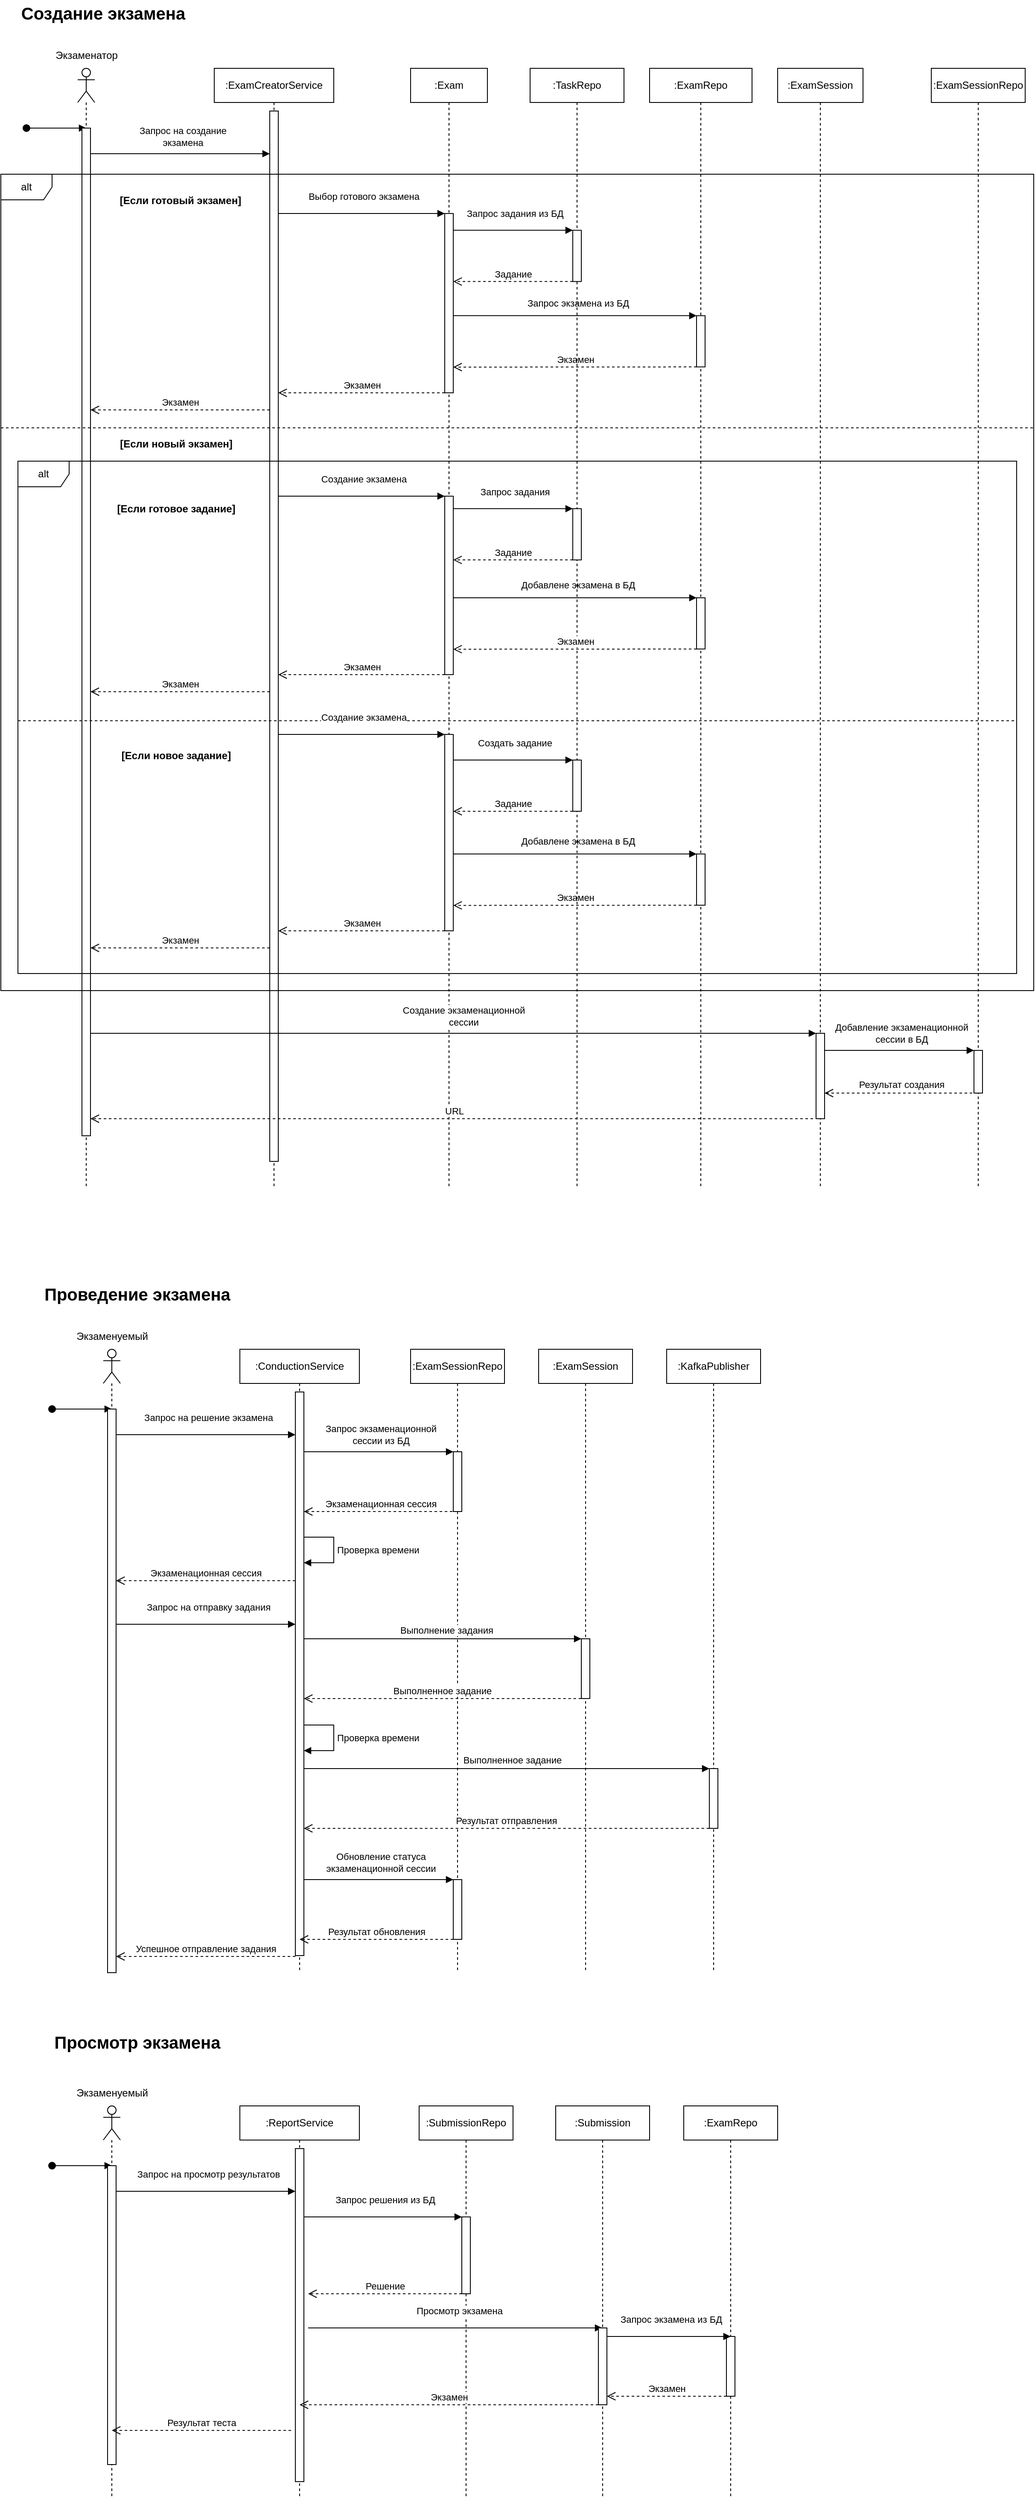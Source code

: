 <mxfile version="22.1.3" type="device">
  <diagram name="Page-1" id="2YBvvXClWsGukQMizWep">
    <mxGraphModel dx="2391" dy="1077" grid="1" gridSize="10" guides="1" tooltips="1" connect="1" arrows="1" fold="1" page="1" pageScale="1" pageWidth="850" pageHeight="1100" math="0" shadow="0">
      <root>
        <mxCell id="0" />
        <mxCell id="1" parent="0" />
        <mxCell id="x9jxTglkDGZ3yrymLiCf-2" value=":Exam" style="shape=umlLifeline;perimeter=lifelinePerimeter;whiteSpace=wrap;html=1;container=1;dropTarget=0;collapsible=0;recursiveResize=0;outlineConnect=0;portConstraint=eastwest;newEdgeStyle={&quot;curved&quot;:0,&quot;rounded&quot;:0};" parent="1" vertex="1">
          <mxGeometry x="490" y="110" width="90" height="1310" as="geometry" />
        </mxCell>
        <mxCell id="V0cGHNl14vOnaAEn5qU1-16" value="" style="html=1;points=[[0,0,0,0,5],[0,1,0,0,-5],[1,0,0,0,5],[1,1,0,0,-5]];perimeter=orthogonalPerimeter;outlineConnect=0;targetShapes=umlLifeline;portConstraint=eastwest;newEdgeStyle={&quot;curved&quot;:0,&quot;rounded&quot;:0};" parent="x9jxTglkDGZ3yrymLiCf-2" vertex="1">
          <mxGeometry x="40" y="170" width="10" height="210" as="geometry" />
        </mxCell>
        <mxCell id="V0cGHNl14vOnaAEn5qU1-1" value="&lt;b&gt;&lt;font style=&quot;font-size: 20px;&quot;&gt;Создание экзамена&lt;/font&gt;&lt;/b&gt;" style="text;html=1;strokeColor=none;fillColor=none;align=center;verticalAlign=middle;whiteSpace=wrap;rounded=0;" parent="1" vertex="1">
          <mxGeometry x="30" y="30" width="200" height="30" as="geometry" />
        </mxCell>
        <mxCell id="V0cGHNl14vOnaAEn5qU1-2" value=":ExamCreatorService" style="shape=umlLifeline;perimeter=lifelinePerimeter;whiteSpace=wrap;html=1;container=1;dropTarget=0;collapsible=0;recursiveResize=0;outlineConnect=0;portConstraint=eastwest;newEdgeStyle={&quot;curved&quot;:0,&quot;rounded&quot;:0};" parent="1" vertex="1">
          <mxGeometry x="260" y="110" width="140" height="1310" as="geometry" />
        </mxCell>
        <mxCell id="V0cGHNl14vOnaAEn5qU1-10" value="" style="html=1;points=[[0,0,0,0,5],[0,1,0,0,-5],[1,0,0,0,5],[1,1,0,0,-5]];perimeter=orthogonalPerimeter;outlineConnect=0;targetShapes=umlLifeline;portConstraint=eastwest;newEdgeStyle={&quot;curved&quot;:0,&quot;rounded&quot;:0};" parent="V0cGHNl14vOnaAEn5qU1-2" vertex="1">
          <mxGeometry x="65" y="50" width="10" height="1230" as="geometry" />
        </mxCell>
        <mxCell id="V0cGHNl14vOnaAEn5qU1-3" value="" style="html=1;verticalAlign=bottom;startArrow=oval;endArrow=block;startSize=8;curved=0;rounded=0;entryX=0;entryY=0;entryDx=0;entryDy=5;" parent="1" edge="1">
          <mxGeometry relative="1" as="geometry">
            <mxPoint x="40" y="180" as="sourcePoint" />
            <mxPoint x="110" y="180" as="targetPoint" />
          </mxGeometry>
        </mxCell>
        <mxCell id="V0cGHNl14vOnaAEn5qU1-6" value="" style="shape=umlLifeline;perimeter=lifelinePerimeter;whiteSpace=wrap;html=1;container=1;dropTarget=0;collapsible=0;recursiveResize=0;outlineConnect=0;portConstraint=eastwest;newEdgeStyle={&quot;curved&quot;:0,&quot;rounded&quot;:0};participant=umlActor;" parent="1" vertex="1">
          <mxGeometry x="100" y="110" width="20" height="1310" as="geometry" />
        </mxCell>
        <mxCell id="V0cGHNl14vOnaAEn5qU1-9" value="" style="html=1;points=[[0,0,0,0,5],[0,1,0,0,-5],[1,0,0,0,5],[1,1,0,0,-5]];perimeter=orthogonalPerimeter;outlineConnect=0;targetShapes=umlLifeline;portConstraint=eastwest;newEdgeStyle={&quot;curved&quot;:0,&quot;rounded&quot;:0};" parent="V0cGHNl14vOnaAEn5qU1-6" vertex="1">
          <mxGeometry x="5" y="70" width="10" height="1180" as="geometry" />
        </mxCell>
        <mxCell id="V0cGHNl14vOnaAEn5qU1-8" value="Экзаменатор" style="text;html=1;align=center;verticalAlign=middle;resizable=0;points=[];autosize=1;strokeColor=none;fillColor=none;" parent="1" vertex="1">
          <mxGeometry x="60" y="80" width="100" height="30" as="geometry" />
        </mxCell>
        <mxCell id="V0cGHNl14vOnaAEn5qU1-11" value="" style="html=1;verticalAlign=bottom;endArrow=block;curved=0;rounded=0;" parent="1" target="V0cGHNl14vOnaAEn5qU1-10" edge="1">
          <mxGeometry x="0.002" width="80" relative="1" as="geometry">
            <mxPoint x="115" y="210" as="sourcePoint" />
            <mxPoint x="240" y="210" as="targetPoint" />
            <mxPoint as="offset" />
          </mxGeometry>
        </mxCell>
        <mxCell id="V0cGHNl14vOnaAEn5qU1-13" value="Запрос на создание&lt;br&gt;экзамена" style="edgeLabel;html=1;align=center;verticalAlign=middle;resizable=0;points=[];" parent="V0cGHNl14vOnaAEn5qU1-11" connectable="0" vertex="1">
          <mxGeometry x="0.027" relative="1" as="geometry">
            <mxPoint y="-20" as="offset" />
          </mxGeometry>
        </mxCell>
        <mxCell id="V0cGHNl14vOnaAEn5qU1-14" value="" style="html=1;verticalAlign=bottom;endArrow=block;curved=0;rounded=0;" parent="1" edge="1">
          <mxGeometry x="0.002" width="80" relative="1" as="geometry">
            <mxPoint x="335" y="280" as="sourcePoint" />
            <mxPoint x="530" y="280" as="targetPoint" />
            <mxPoint as="offset" />
          </mxGeometry>
        </mxCell>
        <mxCell id="V0cGHNl14vOnaAEn5qU1-15" value="Выбор готового экзамена" style="edgeLabel;html=1;align=center;verticalAlign=middle;resizable=0;points=[];" parent="V0cGHNl14vOnaAEn5qU1-14" connectable="0" vertex="1">
          <mxGeometry x="0.027" relative="1" as="geometry">
            <mxPoint y="-20" as="offset" />
          </mxGeometry>
        </mxCell>
        <mxCell id="V0cGHNl14vOnaAEn5qU1-17" value=":ExamRepo" style="shape=umlLifeline;perimeter=lifelinePerimeter;whiteSpace=wrap;html=1;container=1;dropTarget=0;collapsible=0;recursiveResize=0;outlineConnect=0;portConstraint=eastwest;newEdgeStyle={&quot;curved&quot;:0,&quot;rounded&quot;:0};" parent="1" vertex="1">
          <mxGeometry x="770" y="110" width="120" height="1310" as="geometry" />
        </mxCell>
        <mxCell id="V0cGHNl14vOnaAEn5qU1-19" value="" style="html=1;points=[[0,0,0,0,5],[0,1,0,0,-5],[1,0,0,0,5],[1,1,0,0,-5]];perimeter=orthogonalPerimeter;outlineConnect=0;targetShapes=umlLifeline;portConstraint=eastwest;newEdgeStyle={&quot;curved&quot;:0,&quot;rounded&quot;:0};" parent="V0cGHNl14vOnaAEn5qU1-17" vertex="1">
          <mxGeometry x="55" y="289.66" width="10" height="60" as="geometry" />
        </mxCell>
        <mxCell id="V0cGHNl14vOnaAEn5qU1-114" value="" style="html=1;points=[[0,0,0,0,5],[0,1,0,0,-5],[1,0,0,0,5],[1,1,0,0,-5]];perimeter=orthogonalPerimeter;outlineConnect=0;targetShapes=umlLifeline;portConstraint=eastwest;newEdgeStyle={&quot;curved&quot;:0,&quot;rounded&quot;:0};" parent="V0cGHNl14vOnaAEn5qU1-17" vertex="1">
          <mxGeometry x="55" y="620" width="10" height="60" as="geometry" />
        </mxCell>
        <mxCell id="V0cGHNl14vOnaAEn5qU1-116" value="" style="html=1;verticalAlign=bottom;endArrow=block;curved=0;rounded=0;" parent="V0cGHNl14vOnaAEn5qU1-17" edge="1">
          <mxGeometry x="0.002" width="80" relative="1" as="geometry">
            <mxPoint x="-230" y="620" as="sourcePoint" />
            <mxPoint x="55" y="620" as="targetPoint" />
            <mxPoint as="offset" />
            <Array as="points">
              <mxPoint x="-200" y="620" />
            </Array>
          </mxGeometry>
        </mxCell>
        <mxCell id="V0cGHNl14vOnaAEn5qU1-117" value="Добавлене экзамена в БД" style="edgeLabel;html=1;align=center;verticalAlign=middle;resizable=0;points=[];" parent="V0cGHNl14vOnaAEn5qU1-116" connectable="0" vertex="1">
          <mxGeometry x="0.027" relative="1" as="geometry">
            <mxPoint x="-1" y="-15" as="offset" />
          </mxGeometry>
        </mxCell>
        <mxCell id="V0cGHNl14vOnaAEn5qU1-118" value="" style="html=1;points=[[0,0,0,0,5],[0,1,0,0,-5],[1,0,0,0,5],[1,1,0,0,-5]];perimeter=orthogonalPerimeter;outlineConnect=0;targetShapes=umlLifeline;portConstraint=eastwest;newEdgeStyle={&quot;curved&quot;:0,&quot;rounded&quot;:0};" parent="V0cGHNl14vOnaAEn5qU1-17" vertex="1">
          <mxGeometry x="55" y="920" width="10" height="60" as="geometry" />
        </mxCell>
        <mxCell id="V0cGHNl14vOnaAEn5qU1-119" value="" style="html=1;verticalAlign=bottom;endArrow=block;curved=0;rounded=0;" parent="V0cGHNl14vOnaAEn5qU1-17" edge="1">
          <mxGeometry x="0.002" width="80" relative="1" as="geometry">
            <mxPoint x="-230" y="920" as="sourcePoint" />
            <mxPoint x="55" y="920" as="targetPoint" />
            <mxPoint as="offset" />
            <Array as="points">
              <mxPoint x="-200" y="920" />
            </Array>
          </mxGeometry>
        </mxCell>
        <mxCell id="V0cGHNl14vOnaAEn5qU1-120" value="Добавлене экзамена в БД" style="edgeLabel;html=1;align=center;verticalAlign=middle;resizable=0;points=[];" parent="V0cGHNl14vOnaAEn5qU1-119" connectable="0" vertex="1">
          <mxGeometry x="0.027" relative="1" as="geometry">
            <mxPoint x="-1" y="-15" as="offset" />
          </mxGeometry>
        </mxCell>
        <mxCell id="V0cGHNl14vOnaAEn5qU1-121" value="Экзамен" style="html=1;verticalAlign=bottom;endArrow=open;dashed=1;endSize=8;curved=0;rounded=0;entryX=1;entryY=0.426;entryDx=0;entryDy=0;entryPerimeter=0;" parent="V0cGHNl14vOnaAEn5qU1-17" edge="1">
          <mxGeometry relative="1" as="geometry">
            <mxPoint x="55" y="980" as="sourcePoint" />
            <mxPoint x="-230" y="980.22" as="targetPoint" />
          </mxGeometry>
        </mxCell>
        <mxCell id="V0cGHNl14vOnaAEn5qU1-18" value="Экзамен" style="html=1;verticalAlign=bottom;endArrow=open;dashed=1;endSize=8;curved=0;rounded=0;entryX=1;entryY=0.426;entryDx=0;entryDy=0;entryPerimeter=0;" parent="1" edge="1">
          <mxGeometry relative="1" as="geometry">
            <mxPoint x="825" y="459.66" as="sourcePoint" />
            <mxPoint x="540" y="459.88" as="targetPoint" />
          </mxGeometry>
        </mxCell>
        <mxCell id="V0cGHNl14vOnaAEn5qU1-20" value="" style="html=1;verticalAlign=bottom;endArrow=block;curved=0;rounded=0;" parent="1" edge="1">
          <mxGeometry x="0.002" width="80" relative="1" as="geometry">
            <mxPoint x="540" y="399.66" as="sourcePoint" />
            <mxPoint x="825" y="399.66" as="targetPoint" />
            <mxPoint as="offset" />
            <Array as="points">
              <mxPoint x="570" y="399.66" />
            </Array>
          </mxGeometry>
        </mxCell>
        <mxCell id="V0cGHNl14vOnaAEn5qU1-21" value="Запрос экзамена из БД" style="edgeLabel;html=1;align=center;verticalAlign=middle;resizable=0;points=[];" parent="V0cGHNl14vOnaAEn5qU1-20" connectable="0" vertex="1">
          <mxGeometry x="0.027" relative="1" as="geometry">
            <mxPoint x="-1" y="-15" as="offset" />
          </mxGeometry>
        </mxCell>
        <mxCell id="V0cGHNl14vOnaAEn5qU1-23" value=":ExamSession" style="shape=umlLifeline;perimeter=lifelinePerimeter;whiteSpace=wrap;html=1;container=1;dropTarget=0;collapsible=0;recursiveResize=0;outlineConnect=0;portConstraint=eastwest;newEdgeStyle={&quot;curved&quot;:0,&quot;rounded&quot;:0};" parent="1" vertex="1">
          <mxGeometry x="920" y="110" width="100" height="1310" as="geometry" />
        </mxCell>
        <mxCell id="V0cGHNl14vOnaAEn5qU1-30" value="" style="html=1;points=[[0,0,0,0,5],[0,1,0,0,-5],[1,0,0,0,5],[1,1,0,0,-5]];perimeter=orthogonalPerimeter;outlineConnect=0;targetShapes=umlLifeline;portConstraint=eastwest;newEdgeStyle={&quot;curved&quot;:0,&quot;rounded&quot;:0};" parent="V0cGHNl14vOnaAEn5qU1-23" vertex="1">
          <mxGeometry x="45" y="1130" width="10" height="100" as="geometry" />
        </mxCell>
        <mxCell id="V0cGHNl14vOnaAEn5qU1-24" value=":ExamSessionRepo" style="shape=umlLifeline;perimeter=lifelinePerimeter;whiteSpace=wrap;html=1;container=1;dropTarget=0;collapsible=0;recursiveResize=0;outlineConnect=0;portConstraint=eastwest;newEdgeStyle={&quot;curved&quot;:0,&quot;rounded&quot;:0};" parent="1" vertex="1">
          <mxGeometry x="1100" y="110" width="110" height="1310" as="geometry" />
        </mxCell>
        <mxCell id="V0cGHNl14vOnaAEn5qU1-35" value="" style="html=1;points=[[0,0,0,0,5],[0,1,0,0,-5],[1,0,0,0,5],[1,1,0,0,-5]];perimeter=orthogonalPerimeter;outlineConnect=0;targetShapes=umlLifeline;portConstraint=eastwest;newEdgeStyle={&quot;curved&quot;:0,&quot;rounded&quot;:0};" parent="V0cGHNl14vOnaAEn5qU1-24" vertex="1">
          <mxGeometry x="50" y="1150" width="10" height="50" as="geometry" />
        </mxCell>
        <mxCell id="V0cGHNl14vOnaAEn5qU1-25" value=":TaskRepo" style="shape=umlLifeline;perimeter=lifelinePerimeter;whiteSpace=wrap;html=1;container=1;dropTarget=0;collapsible=0;recursiveResize=0;outlineConnect=0;portConstraint=eastwest;newEdgeStyle={&quot;curved&quot;:0,&quot;rounded&quot;:0};" parent="1" vertex="1">
          <mxGeometry x="630" y="110" width="110" height="1310" as="geometry" />
        </mxCell>
        <mxCell id="V0cGHNl14vOnaAEn5qU1-26" value="" style="html=1;points=[[0,0,0,0,5],[0,1,0,0,-5],[1,0,0,0,5],[1,1,0,0,-5]];perimeter=orthogonalPerimeter;outlineConnect=0;targetShapes=umlLifeline;portConstraint=eastwest;newEdgeStyle={&quot;curved&quot;:0,&quot;rounded&quot;:0};" parent="V0cGHNl14vOnaAEn5qU1-25" vertex="1">
          <mxGeometry x="50" y="189.66" width="10" height="60" as="geometry" />
        </mxCell>
        <mxCell id="V0cGHNl14vOnaAEn5qU1-87" value="" style="html=1;points=[[0,0,0,0,5],[0,1,0,0,-5],[1,0,0,0,5],[1,1,0,0,-5]];perimeter=orthogonalPerimeter;outlineConnect=0;targetShapes=umlLifeline;portConstraint=eastwest;newEdgeStyle={&quot;curved&quot;:0,&quot;rounded&quot;:0};" parent="V0cGHNl14vOnaAEn5qU1-25" vertex="1">
          <mxGeometry x="50" y="515.66" width="10" height="60" as="geometry" />
        </mxCell>
        <mxCell id="V0cGHNl14vOnaAEn5qU1-88" value="Задание" style="html=1;verticalAlign=bottom;endArrow=open;dashed=1;endSize=8;curved=0;rounded=0;" parent="V0cGHNl14vOnaAEn5qU1-25" edge="1">
          <mxGeometry relative="1" as="geometry">
            <mxPoint x="50" y="575.66" as="sourcePoint" />
            <mxPoint x="-90" y="575.66" as="targetPoint" />
          </mxGeometry>
        </mxCell>
        <mxCell id="V0cGHNl14vOnaAEn5qU1-89" value="" style="html=1;verticalAlign=bottom;endArrow=block;curved=0;rounded=0;" parent="V0cGHNl14vOnaAEn5qU1-25" edge="1">
          <mxGeometry x="0.002" width="80" relative="1" as="geometry">
            <mxPoint x="-90" y="515.66" as="sourcePoint" />
            <mxPoint x="50" y="515.66" as="targetPoint" />
            <mxPoint as="offset" />
            <Array as="points">
              <mxPoint x="-60" y="515.66" />
            </Array>
          </mxGeometry>
        </mxCell>
        <mxCell id="V0cGHNl14vOnaAEn5qU1-90" value="Запрос задания" style="edgeLabel;html=1;align=center;verticalAlign=middle;resizable=0;points=[];" parent="V0cGHNl14vOnaAEn5qU1-89" connectable="0" vertex="1">
          <mxGeometry x="0.027" relative="1" as="geometry">
            <mxPoint y="-20" as="offset" />
          </mxGeometry>
        </mxCell>
        <mxCell id="V0cGHNl14vOnaAEn5qU1-95" value="" style="html=1;points=[[0,0,0,0,5],[0,1,0,0,-5],[1,0,0,0,5],[1,1,0,0,-5]];perimeter=orthogonalPerimeter;outlineConnect=0;targetShapes=umlLifeline;portConstraint=eastwest;newEdgeStyle={&quot;curved&quot;:0,&quot;rounded&quot;:0};" parent="V0cGHNl14vOnaAEn5qU1-25" vertex="1">
          <mxGeometry x="50" y="810" width="10" height="60" as="geometry" />
        </mxCell>
        <mxCell id="V0cGHNl14vOnaAEn5qU1-96" value="Задание" style="html=1;verticalAlign=bottom;endArrow=open;dashed=1;endSize=8;curved=0;rounded=0;" parent="V0cGHNl14vOnaAEn5qU1-25" edge="1">
          <mxGeometry relative="1" as="geometry">
            <mxPoint x="50" y="870" as="sourcePoint" />
            <mxPoint x="-90" y="870" as="targetPoint" />
          </mxGeometry>
        </mxCell>
        <mxCell id="V0cGHNl14vOnaAEn5qU1-97" value="" style="html=1;verticalAlign=bottom;endArrow=block;curved=0;rounded=0;" parent="V0cGHNl14vOnaAEn5qU1-25" edge="1">
          <mxGeometry x="0.002" width="80" relative="1" as="geometry">
            <mxPoint x="-90" y="810" as="sourcePoint" />
            <mxPoint x="50" y="810" as="targetPoint" />
            <mxPoint as="offset" />
            <Array as="points">
              <mxPoint x="-60" y="810" />
            </Array>
          </mxGeometry>
        </mxCell>
        <mxCell id="V0cGHNl14vOnaAEn5qU1-98" value="Создать задание" style="edgeLabel;html=1;align=center;verticalAlign=middle;resizable=0;points=[];" parent="V0cGHNl14vOnaAEn5qU1-97" connectable="0" vertex="1">
          <mxGeometry x="0.027" relative="1" as="geometry">
            <mxPoint y="-20" as="offset" />
          </mxGeometry>
        </mxCell>
        <mxCell id="V0cGHNl14vOnaAEn5qU1-31" value="" style="html=1;verticalAlign=bottom;endArrow=block;curved=0;rounded=0;" parent="1" source="V0cGHNl14vOnaAEn5qU1-9" target="V0cGHNl14vOnaAEn5qU1-30" edge="1">
          <mxGeometry x="0.002" width="80" relative="1" as="geometry">
            <mxPoint x="110" y="1240" as="sourcePoint" />
            <mxPoint x="960" y="1240" as="targetPoint" />
            <mxPoint as="offset" />
          </mxGeometry>
        </mxCell>
        <mxCell id="V0cGHNl14vOnaAEn5qU1-32" value="Создание экзаменационной&lt;br&gt;сессии" style="edgeLabel;html=1;align=center;verticalAlign=middle;resizable=0;points=[];" parent="V0cGHNl14vOnaAEn5qU1-31" connectable="0" vertex="1">
          <mxGeometry x="0.027" relative="1" as="geometry">
            <mxPoint y="-20" as="offset" />
          </mxGeometry>
        </mxCell>
        <mxCell id="V0cGHNl14vOnaAEn5qU1-33" value="" style="html=1;verticalAlign=bottom;endArrow=block;curved=0;rounded=0;" parent="1" target="V0cGHNl14vOnaAEn5qU1-35" edge="1">
          <mxGeometry x="0.002" width="80" relative="1" as="geometry">
            <mxPoint x="975" y="1260" as="sourcePoint" />
            <mxPoint x="1145" y="1260" as="targetPoint" />
            <mxPoint as="offset" />
            <Array as="points">
              <mxPoint x="1005" y="1260" />
            </Array>
          </mxGeometry>
        </mxCell>
        <mxCell id="V0cGHNl14vOnaAEn5qU1-34" value="Добавление экзаменационной&lt;br&gt;сессии в БД" style="edgeLabel;html=1;align=center;verticalAlign=middle;resizable=0;points=[];" parent="V0cGHNl14vOnaAEn5qU1-33" connectable="0" vertex="1">
          <mxGeometry x="0.027" relative="1" as="geometry">
            <mxPoint y="-20" as="offset" />
          </mxGeometry>
        </mxCell>
        <mxCell id="V0cGHNl14vOnaAEn5qU1-36" value="" style="html=1;verticalAlign=bottom;endArrow=open;dashed=1;endSize=8;curved=0;rounded=0;" parent="1" target="V0cGHNl14vOnaAEn5qU1-30" edge="1">
          <mxGeometry relative="1" as="geometry">
            <mxPoint x="1160" y="1310" as="sourcePoint" />
            <mxPoint x="980" y="1310" as="targetPoint" />
          </mxGeometry>
        </mxCell>
        <mxCell id="V0cGHNl14vOnaAEn5qU1-38" value="Результат создания" style="edgeLabel;html=1;align=center;verticalAlign=middle;resizable=0;points=[];" parent="V0cGHNl14vOnaAEn5qU1-36" connectable="0" vertex="1">
          <mxGeometry x="0.032" y="-2" relative="1" as="geometry">
            <mxPoint y="-8" as="offset" />
          </mxGeometry>
        </mxCell>
        <mxCell id="V0cGHNl14vOnaAEn5qU1-39" value="URL" style="html=1;verticalAlign=bottom;endArrow=open;dashed=1;endSize=8;curved=0;rounded=0;" parent="1" target="V0cGHNl14vOnaAEn5qU1-9" edge="1">
          <mxGeometry relative="1" as="geometry">
            <mxPoint x="967.5" y="1340" as="sourcePoint" />
            <mxPoint x="122.5" y="1340" as="targetPoint" />
          </mxGeometry>
        </mxCell>
        <mxCell id="V0cGHNl14vOnaAEn5qU1-41" value="&lt;span style=&quot;font-size: 20px;&quot;&gt;&lt;b&gt;Проведение экзамена&lt;/b&gt;&lt;/span&gt;" style="text;html=1;strokeColor=none;fillColor=none;align=center;verticalAlign=middle;whiteSpace=wrap;rounded=0;" parent="1" vertex="1">
          <mxGeometry x="60" y="1530" width="220" height="30" as="geometry" />
        </mxCell>
        <mxCell id="V0cGHNl14vOnaAEn5qU1-58" value=":ConductionService" style="shape=umlLifeline;perimeter=lifelinePerimeter;whiteSpace=wrap;html=1;container=1;dropTarget=0;collapsible=0;recursiveResize=0;outlineConnect=0;portConstraint=eastwest;newEdgeStyle={&quot;curved&quot;:0,&quot;rounded&quot;:0};" parent="1" vertex="1">
          <mxGeometry x="290" y="1610" width="140" height="730" as="geometry" />
        </mxCell>
        <mxCell id="V0cGHNl14vOnaAEn5qU1-59" value="" style="html=1;points=[[0,0,0,0,5],[0,1,0,0,-5],[1,0,0,0,5],[1,1,0,0,-5]];perimeter=orthogonalPerimeter;outlineConnect=0;targetShapes=umlLifeline;portConstraint=eastwest;newEdgeStyle={&quot;curved&quot;:0,&quot;rounded&quot;:0};" parent="V0cGHNl14vOnaAEn5qU1-58" vertex="1">
          <mxGeometry x="65" y="50" width="10" height="660" as="geometry" />
        </mxCell>
        <mxCell id="2zPPBEQUQrQGzuLJRaUc-1" value="Проверка времени" style="html=1;align=left;spacingLeft=2;endArrow=block;rounded=0;edgeStyle=orthogonalEdgeStyle;curved=0;rounded=0;" edge="1" parent="V0cGHNl14vOnaAEn5qU1-58" source="V0cGHNl14vOnaAEn5qU1-59" target="V0cGHNl14vOnaAEn5qU1-59">
          <mxGeometry relative="1" as="geometry">
            <mxPoint x="80" y="220" as="sourcePoint" />
            <Array as="points">
              <mxPoint x="110" y="220" />
              <mxPoint x="110" y="250" />
            </Array>
            <mxPoint x="80" y="250" as="targetPoint" />
          </mxGeometry>
        </mxCell>
        <mxCell id="2zPPBEQUQrQGzuLJRaUc-5" value="Проверка времени" style="html=1;align=left;spacingLeft=2;endArrow=block;rounded=0;edgeStyle=orthogonalEdgeStyle;curved=0;rounded=0;" edge="1" parent="V0cGHNl14vOnaAEn5qU1-58" source="V0cGHNl14vOnaAEn5qU1-59" target="V0cGHNl14vOnaAEn5qU1-59">
          <mxGeometry relative="1" as="geometry">
            <mxPoint x="80" y="440" as="sourcePoint" />
            <Array as="points">
              <mxPoint x="110" y="440" />
              <mxPoint x="110" y="470" />
            </Array>
            <mxPoint x="80" y="470" as="targetPoint" />
          </mxGeometry>
        </mxCell>
        <mxCell id="V0cGHNl14vOnaAEn5qU1-60" value="" style="html=1;verticalAlign=bottom;startArrow=oval;endArrow=block;startSize=8;curved=0;rounded=0;entryX=0;entryY=0;entryDx=0;entryDy=5;" parent="1" edge="1">
          <mxGeometry relative="1" as="geometry">
            <mxPoint x="70" y="1680" as="sourcePoint" />
            <mxPoint x="140" y="1680" as="targetPoint" />
          </mxGeometry>
        </mxCell>
        <mxCell id="V0cGHNl14vOnaAEn5qU1-61" value="" style="shape=umlLifeline;perimeter=lifelinePerimeter;whiteSpace=wrap;html=1;container=1;dropTarget=0;collapsible=0;recursiveResize=0;outlineConnect=0;portConstraint=eastwest;newEdgeStyle={&quot;curved&quot;:0,&quot;rounded&quot;:0};participant=umlActor;" parent="1" vertex="1">
          <mxGeometry x="130" y="1610" width="20" height="730" as="geometry" />
        </mxCell>
        <mxCell id="V0cGHNl14vOnaAEn5qU1-62" value="" style="html=1;points=[[0,0,0,0,5],[0,1,0,0,-5],[1,0,0,0,5],[1,1,0,0,-5]];perimeter=orthogonalPerimeter;outlineConnect=0;targetShapes=umlLifeline;portConstraint=eastwest;newEdgeStyle={&quot;curved&quot;:0,&quot;rounded&quot;:0};" parent="V0cGHNl14vOnaAEn5qU1-61" vertex="1">
          <mxGeometry x="5" y="70" width="10" height="660" as="geometry" />
        </mxCell>
        <mxCell id="V0cGHNl14vOnaAEn5qU1-63" value="" style="html=1;verticalAlign=bottom;endArrow=block;curved=0;rounded=0;" parent="1" target="V0cGHNl14vOnaAEn5qU1-59" edge="1">
          <mxGeometry x="0.002" width="80" relative="1" as="geometry">
            <mxPoint x="145" y="1710" as="sourcePoint" />
            <mxPoint x="270" y="1710" as="targetPoint" />
            <mxPoint as="offset" />
          </mxGeometry>
        </mxCell>
        <mxCell id="V0cGHNl14vOnaAEn5qU1-64" value="Запрос на решение экзамена" style="edgeLabel;html=1;align=center;verticalAlign=middle;resizable=0;points=[];" parent="V0cGHNl14vOnaAEn5qU1-63" connectable="0" vertex="1">
          <mxGeometry x="0.027" relative="1" as="geometry">
            <mxPoint y="-20" as="offset" />
          </mxGeometry>
        </mxCell>
        <mxCell id="V0cGHNl14vOnaAEn5qU1-65" value="Успешное отправление задания" style="html=1;verticalAlign=bottom;endArrow=open;dashed=1;endSize=8;curved=0;rounded=0;" parent="1" edge="1">
          <mxGeometry relative="1" as="geometry">
            <mxPoint x="355" y="2321" as="sourcePoint" />
            <mxPoint x="145" y="2321" as="targetPoint" />
          </mxGeometry>
        </mxCell>
        <mxCell id="V0cGHNl14vOnaAEn5qU1-66" value="Экзаменуемый" style="text;html=1;align=center;verticalAlign=middle;resizable=0;points=[];autosize=1;strokeColor=none;fillColor=none;" parent="1" vertex="1">
          <mxGeometry x="85" y="1580" width="110" height="30" as="geometry" />
        </mxCell>
        <mxCell id="V0cGHNl14vOnaAEn5qU1-67" value=":ExamSessionRepo" style="shape=umlLifeline;perimeter=lifelinePerimeter;whiteSpace=wrap;html=1;container=1;dropTarget=0;collapsible=0;recursiveResize=0;outlineConnect=0;portConstraint=eastwest;newEdgeStyle={&quot;curved&quot;:0,&quot;rounded&quot;:0};" parent="1" vertex="1">
          <mxGeometry x="490" y="1610" width="110" height="730" as="geometry" />
        </mxCell>
        <mxCell id="V0cGHNl14vOnaAEn5qU1-68" value="" style="html=1;points=[[0,0,0,0,5],[0,1,0,0,-5],[1,0,0,0,5],[1,1,0,0,-5]];perimeter=orthogonalPerimeter;outlineConnect=0;targetShapes=umlLifeline;portConstraint=eastwest;newEdgeStyle={&quot;curved&quot;:0,&quot;rounded&quot;:0};" parent="V0cGHNl14vOnaAEn5qU1-67" vertex="1">
          <mxGeometry x="50" y="120" width="10" height="70" as="geometry" />
        </mxCell>
        <mxCell id="V0cGHNl14vOnaAEn5qU1-134" value="" style="html=1;points=[[0,0,0,0,5],[0,1,0,0,-5],[1,0,0,0,5],[1,1,0,0,-5]];perimeter=orthogonalPerimeter;outlineConnect=0;targetShapes=umlLifeline;portConstraint=eastwest;newEdgeStyle={&quot;curved&quot;:0,&quot;rounded&quot;:0};" parent="V0cGHNl14vOnaAEn5qU1-67" vertex="1">
          <mxGeometry x="50" y="621" width="10" height="70" as="geometry" />
        </mxCell>
        <mxCell id="V0cGHNl14vOnaAEn5qU1-135" value="" style="html=1;verticalAlign=bottom;endArrow=block;curved=0;rounded=0;" parent="V0cGHNl14vOnaAEn5qU1-67" edge="1">
          <mxGeometry x="0.002" width="80" relative="1" as="geometry">
            <mxPoint x="-125" y="621" as="sourcePoint" />
            <mxPoint x="50" y="621" as="targetPoint" />
            <mxPoint as="offset" />
          </mxGeometry>
        </mxCell>
        <mxCell id="V0cGHNl14vOnaAEn5qU1-136" value="Обновление статуса&lt;br&gt;экзаменационной сессии" style="edgeLabel;html=1;align=center;verticalAlign=middle;resizable=0;points=[];" parent="V0cGHNl14vOnaAEn5qU1-135" connectable="0" vertex="1">
          <mxGeometry x="0.027" relative="1" as="geometry">
            <mxPoint y="-20" as="offset" />
          </mxGeometry>
        </mxCell>
        <mxCell id="V0cGHNl14vOnaAEn5qU1-69" value="" style="html=1;verticalAlign=bottom;endArrow=block;curved=0;rounded=0;" parent="1" source="V0cGHNl14vOnaAEn5qU1-59" edge="1">
          <mxGeometry x="0.002" width="80" relative="1" as="geometry">
            <mxPoint x="360" y="1730" as="sourcePoint" />
            <mxPoint x="540" y="1730" as="targetPoint" />
            <mxPoint as="offset" />
          </mxGeometry>
        </mxCell>
        <mxCell id="V0cGHNl14vOnaAEn5qU1-70" value="Запрос экзаменационной&lt;br&gt;сессии из БД" style="edgeLabel;html=1;align=center;verticalAlign=middle;resizable=0;points=[];" parent="V0cGHNl14vOnaAEn5qU1-69" connectable="0" vertex="1">
          <mxGeometry x="0.027" relative="1" as="geometry">
            <mxPoint y="-20" as="offset" />
          </mxGeometry>
        </mxCell>
        <mxCell id="V0cGHNl14vOnaAEn5qU1-73" value="Экзаменационная сессия" style="html=1;verticalAlign=bottom;endArrow=open;dashed=1;endSize=8;curved=0;rounded=0;" parent="1" target="V0cGHNl14vOnaAEn5qU1-59" edge="1">
          <mxGeometry relative="1" as="geometry">
            <mxPoint x="545" y="1800" as="sourcePoint" />
            <mxPoint x="340" y="1800" as="targetPoint" />
          </mxGeometry>
        </mxCell>
        <mxCell id="V0cGHNl14vOnaAEn5qU1-82" value="alt" style="shape=umlFrame;whiteSpace=wrap;html=1;pointerEvents=0;" parent="1" vertex="1">
          <mxGeometry x="30" y="570" width="1170" height="600" as="geometry" />
        </mxCell>
        <mxCell id="V0cGHNl14vOnaAEn5qU1-29" value="Задание" style="html=1;verticalAlign=bottom;endArrow=open;dashed=1;endSize=8;curved=0;rounded=0;" parent="1" edge="1">
          <mxGeometry relative="1" as="geometry">
            <mxPoint x="680" y="359.66" as="sourcePoint" />
            <mxPoint x="540" y="359.66" as="targetPoint" />
          </mxGeometry>
        </mxCell>
        <mxCell id="V0cGHNl14vOnaAEn5qU1-27" value="" style="html=1;verticalAlign=bottom;endArrow=block;curved=0;rounded=0;" parent="1" edge="1">
          <mxGeometry x="0.002" width="80" relative="1" as="geometry">
            <mxPoint x="540" y="299.66" as="sourcePoint" />
            <mxPoint x="680" y="299.66" as="targetPoint" />
            <mxPoint as="offset" />
            <Array as="points">
              <mxPoint x="570" y="299.66" />
            </Array>
          </mxGeometry>
        </mxCell>
        <mxCell id="V0cGHNl14vOnaAEn5qU1-28" value="Запрос задания из БД" style="edgeLabel;html=1;align=center;verticalAlign=middle;resizable=0;points=[];" parent="V0cGHNl14vOnaAEn5qU1-27" connectable="0" vertex="1">
          <mxGeometry x="0.027" relative="1" as="geometry">
            <mxPoint y="-20" as="offset" />
          </mxGeometry>
        </mxCell>
        <mxCell id="V0cGHNl14vOnaAEn5qU1-86" value="" style="line;strokeWidth=1;fillColor=none;align=left;verticalAlign=middle;spacingTop=-1;spacingLeft=3;spacingRight=3;rotatable=0;labelPosition=right;points=[];portConstraint=eastwest;strokeColor=inherit;dashed=1;" parent="1" vertex="1">
          <mxGeometry x="30" y="870" width="1170" height="8" as="geometry" />
        </mxCell>
        <mxCell id="V0cGHNl14vOnaAEn5qU1-91" value="[Если готовое задание]" style="text;html=1;align=center;verticalAlign=middle;resizable=0;points=[];autosize=1;strokeColor=none;fillColor=none;fontStyle=1" parent="1" vertex="1">
          <mxGeometry x="135" y="611" width="160" height="30" as="geometry" />
        </mxCell>
        <mxCell id="V0cGHNl14vOnaAEn5qU1-92" value="[Если новое задание]" style="text;html=1;align=center;verticalAlign=middle;resizable=0;points=[];autosize=1;strokeColor=none;fillColor=none;fontStyle=1" parent="1" vertex="1">
          <mxGeometry x="140" y="900" width="150" height="30" as="geometry" />
        </mxCell>
        <mxCell id="V0cGHNl14vOnaAEn5qU1-93" value="alt" style="shape=umlFrame;whiteSpace=wrap;html=1;pointerEvents=0;" parent="1" vertex="1">
          <mxGeometry x="10" y="234" width="1210" height="956" as="geometry" />
        </mxCell>
        <mxCell id="V0cGHNl14vOnaAEn5qU1-94" value="[Если готовый экзамен]" style="text;html=1;align=center;verticalAlign=middle;resizable=0;points=[];autosize=1;strokeColor=none;fillColor=none;fontStyle=1" parent="1" vertex="1">
          <mxGeometry x="135" y="250" width="170" height="30" as="geometry" />
        </mxCell>
        <mxCell id="V0cGHNl14vOnaAEn5qU1-99" value="" style="line;strokeWidth=1;fillColor=none;align=left;verticalAlign=middle;spacingTop=-1;spacingLeft=3;spacingRight=3;rotatable=0;labelPosition=right;points=[];portConstraint=eastwest;strokeColor=inherit;dashed=1;" parent="1" vertex="1">
          <mxGeometry x="10" y="527" width="1210" height="8" as="geometry" />
        </mxCell>
        <mxCell id="V0cGHNl14vOnaAEn5qU1-100" value="" style="html=1;verticalAlign=bottom;endArrow=block;curved=0;rounded=0;" parent="1" edge="1">
          <mxGeometry x="0.002" width="80" relative="1" as="geometry">
            <mxPoint x="335" y="611" as="sourcePoint" />
            <mxPoint x="530" y="611" as="targetPoint" />
            <mxPoint as="offset" />
          </mxGeometry>
        </mxCell>
        <mxCell id="V0cGHNl14vOnaAEn5qU1-101" value="Создание экзамена" style="edgeLabel;html=1;align=center;verticalAlign=middle;resizable=0;points=[];" parent="V0cGHNl14vOnaAEn5qU1-100" connectable="0" vertex="1">
          <mxGeometry x="0.027" relative="1" as="geometry">
            <mxPoint y="-20" as="offset" />
          </mxGeometry>
        </mxCell>
        <mxCell id="V0cGHNl14vOnaAEn5qU1-102" value="[Если новый экзамен]" style="text;html=1;align=center;verticalAlign=middle;resizable=0;points=[];autosize=1;strokeColor=none;fillColor=none;fontStyle=1" parent="1" vertex="1">
          <mxGeometry x="135" y="535" width="160" height="30" as="geometry" />
        </mxCell>
        <mxCell id="V0cGHNl14vOnaAEn5qU1-103" value="Экзамен" style="html=1;verticalAlign=bottom;endArrow=open;dashed=1;endSize=8;curved=0;rounded=0;" parent="1" edge="1">
          <mxGeometry relative="1" as="geometry">
            <mxPoint x="530" y="490" as="sourcePoint" />
            <mxPoint x="335" y="490" as="targetPoint" />
          </mxGeometry>
        </mxCell>
        <mxCell id="V0cGHNl14vOnaAEn5qU1-104" value="Экзамен" style="html=1;verticalAlign=bottom;endArrow=open;dashed=1;endSize=8;curved=0;rounded=0;" parent="1" edge="1">
          <mxGeometry relative="1" as="geometry">
            <mxPoint x="325" y="510" as="sourcePoint" />
            <mxPoint x="115" y="510" as="targetPoint" />
          </mxGeometry>
        </mxCell>
        <mxCell id="V0cGHNl14vOnaAEn5qU1-105" value="" style="html=1;points=[[0,0,0,0,5],[0,1,0,0,-5],[1,0,0,0,5],[1,1,0,0,-5]];perimeter=orthogonalPerimeter;outlineConnect=0;targetShapes=umlLifeline;portConstraint=eastwest;newEdgeStyle={&quot;curved&quot;:0,&quot;rounded&quot;:0};" parent="1" vertex="1">
          <mxGeometry x="530" y="611" width="10" height="209" as="geometry" />
        </mxCell>
        <mxCell id="V0cGHNl14vOnaAEn5qU1-106" value="Экзамен" style="html=1;verticalAlign=bottom;endArrow=open;dashed=1;endSize=8;curved=0;rounded=0;" parent="1" edge="1">
          <mxGeometry relative="1" as="geometry">
            <mxPoint x="530" y="820" as="sourcePoint" />
            <mxPoint x="335" y="820" as="targetPoint" />
          </mxGeometry>
        </mxCell>
        <mxCell id="V0cGHNl14vOnaAEn5qU1-108" value="Экзамен" style="html=1;verticalAlign=bottom;endArrow=open;dashed=1;endSize=8;curved=0;rounded=0;" parent="1" edge="1">
          <mxGeometry relative="1" as="geometry">
            <mxPoint x="325" y="840" as="sourcePoint" />
            <mxPoint x="115" y="840" as="targetPoint" />
          </mxGeometry>
        </mxCell>
        <mxCell id="V0cGHNl14vOnaAEn5qU1-109" value="" style="html=1;points=[[0,0,0,0,5],[0,1,0,0,-5],[1,0,0,0,5],[1,1,0,0,-5]];perimeter=orthogonalPerimeter;outlineConnect=0;targetShapes=umlLifeline;portConstraint=eastwest;newEdgeStyle={&quot;curved&quot;:0,&quot;rounded&quot;:0};" parent="1" vertex="1">
          <mxGeometry x="530" y="890" width="10" height="230" as="geometry" />
        </mxCell>
        <mxCell id="V0cGHNl14vOnaAEn5qU1-110" value="" style="html=1;verticalAlign=bottom;endArrow=block;curved=0;rounded=0;" parent="1" edge="1">
          <mxGeometry x="0.002" width="80" relative="1" as="geometry">
            <mxPoint x="335" y="890" as="sourcePoint" />
            <mxPoint x="530" y="890" as="targetPoint" />
            <mxPoint as="offset" />
          </mxGeometry>
        </mxCell>
        <mxCell id="V0cGHNl14vOnaAEn5qU1-111" value="Создание экзамена" style="edgeLabel;html=1;align=center;verticalAlign=middle;resizable=0;points=[];" parent="V0cGHNl14vOnaAEn5qU1-110" connectable="0" vertex="1">
          <mxGeometry x="0.027" relative="1" as="geometry">
            <mxPoint y="-20" as="offset" />
          </mxGeometry>
        </mxCell>
        <mxCell id="V0cGHNl14vOnaAEn5qU1-112" value="Экзамен" style="html=1;verticalAlign=bottom;endArrow=open;dashed=1;endSize=8;curved=0;rounded=0;" parent="1" edge="1">
          <mxGeometry relative="1" as="geometry">
            <mxPoint x="530" y="1120" as="sourcePoint" />
            <mxPoint x="335" y="1120" as="targetPoint" />
          </mxGeometry>
        </mxCell>
        <mxCell id="V0cGHNl14vOnaAEn5qU1-113" value="Экзамен" style="html=1;verticalAlign=bottom;endArrow=open;dashed=1;endSize=8;curved=0;rounded=0;" parent="1" edge="1">
          <mxGeometry relative="1" as="geometry">
            <mxPoint x="325" y="1140" as="sourcePoint" />
            <mxPoint x="115" y="1140" as="targetPoint" />
          </mxGeometry>
        </mxCell>
        <mxCell id="V0cGHNl14vOnaAEn5qU1-115" value="Экзамен" style="html=1;verticalAlign=bottom;endArrow=open;dashed=1;endSize=8;curved=0;rounded=0;entryX=1;entryY=0.426;entryDx=0;entryDy=0;entryPerimeter=0;" parent="1" edge="1">
          <mxGeometry relative="1" as="geometry">
            <mxPoint x="825" y="790" as="sourcePoint" />
            <mxPoint x="540" y="790.22" as="targetPoint" />
          </mxGeometry>
        </mxCell>
        <mxCell id="V0cGHNl14vOnaAEn5qU1-138" value="&lt;span style=&quot;font-size: 20px;&quot;&gt;&lt;b&gt;Просмотр экзамена&lt;/b&gt;&lt;/span&gt;" style="text;html=1;strokeColor=none;fillColor=none;align=center;verticalAlign=middle;whiteSpace=wrap;rounded=0;" parent="1" vertex="1">
          <mxGeometry x="60" y="2406" width="220" height="30" as="geometry" />
        </mxCell>
        <mxCell id="V0cGHNl14vOnaAEn5qU1-139" value=":ReportService" style="shape=umlLifeline;perimeter=lifelinePerimeter;whiteSpace=wrap;html=1;container=1;dropTarget=0;collapsible=0;recursiveResize=0;outlineConnect=0;portConstraint=eastwest;newEdgeStyle={&quot;curved&quot;:0,&quot;rounded&quot;:0};" parent="1" vertex="1">
          <mxGeometry x="290" y="2496" width="140" height="460" as="geometry" />
        </mxCell>
        <mxCell id="V0cGHNl14vOnaAEn5qU1-140" value="" style="html=1;points=[[0,0,0,0,5],[0,1,0,0,-5],[1,0,0,0,5],[1,1,0,0,-5]];perimeter=orthogonalPerimeter;outlineConnect=0;targetShapes=umlLifeline;portConstraint=eastwest;newEdgeStyle={&quot;curved&quot;:0,&quot;rounded&quot;:0};" parent="V0cGHNl14vOnaAEn5qU1-139" vertex="1">
          <mxGeometry x="65" y="50" width="10" height="390" as="geometry" />
        </mxCell>
        <mxCell id="V0cGHNl14vOnaAEn5qU1-141" value="" style="html=1;verticalAlign=bottom;startArrow=oval;endArrow=block;startSize=8;curved=0;rounded=0;entryX=0;entryY=0;entryDx=0;entryDy=5;" parent="1" edge="1">
          <mxGeometry relative="1" as="geometry">
            <mxPoint x="70" y="2566" as="sourcePoint" />
            <mxPoint x="140" y="2566" as="targetPoint" />
          </mxGeometry>
        </mxCell>
        <mxCell id="V0cGHNl14vOnaAEn5qU1-142" value="" style="shape=umlLifeline;perimeter=lifelinePerimeter;whiteSpace=wrap;html=1;container=1;dropTarget=0;collapsible=0;recursiveResize=0;outlineConnect=0;portConstraint=eastwest;newEdgeStyle={&quot;curved&quot;:0,&quot;rounded&quot;:0};participant=umlActor;" parent="1" vertex="1">
          <mxGeometry x="130" y="2496" width="20" height="460" as="geometry" />
        </mxCell>
        <mxCell id="V0cGHNl14vOnaAEn5qU1-143" value="" style="html=1;points=[[0,0,0,0,5],[0,1,0,0,-5],[1,0,0,0,5],[1,1,0,0,-5]];perimeter=orthogonalPerimeter;outlineConnect=0;targetShapes=umlLifeline;portConstraint=eastwest;newEdgeStyle={&quot;curved&quot;:0,&quot;rounded&quot;:0};" parent="V0cGHNl14vOnaAEn5qU1-142" vertex="1">
          <mxGeometry x="5" y="70" width="10" height="350" as="geometry" />
        </mxCell>
        <mxCell id="V0cGHNl14vOnaAEn5qU1-144" value="" style="html=1;verticalAlign=bottom;endArrow=block;curved=0;rounded=0;" parent="1" target="V0cGHNl14vOnaAEn5qU1-140" edge="1">
          <mxGeometry x="0.002" width="80" relative="1" as="geometry">
            <mxPoint x="145" y="2596" as="sourcePoint" />
            <mxPoint x="270" y="2596" as="targetPoint" />
            <mxPoint as="offset" />
          </mxGeometry>
        </mxCell>
        <mxCell id="V0cGHNl14vOnaAEn5qU1-145" value="Запрос на просмотр результатов" style="edgeLabel;html=1;align=center;verticalAlign=middle;resizable=0;points=[];" parent="V0cGHNl14vOnaAEn5qU1-144" connectable="0" vertex="1">
          <mxGeometry x="0.027" relative="1" as="geometry">
            <mxPoint y="-20" as="offset" />
          </mxGeometry>
        </mxCell>
        <mxCell id="V0cGHNl14vOnaAEn5qU1-146" value="Результат теста" style="html=1;verticalAlign=bottom;endArrow=open;dashed=1;endSize=8;curved=0;rounded=0;" parent="1" edge="1">
          <mxGeometry relative="1" as="geometry">
            <mxPoint x="350" y="2876" as="sourcePoint" />
            <mxPoint x="140" y="2876" as="targetPoint" />
          </mxGeometry>
        </mxCell>
        <mxCell id="V0cGHNl14vOnaAEn5qU1-147" value="Экзаменуемый" style="text;html=1;align=center;verticalAlign=middle;resizable=0;points=[];autosize=1;strokeColor=none;fillColor=none;" parent="1" vertex="1">
          <mxGeometry x="85" y="2466" width="110" height="30" as="geometry" />
        </mxCell>
        <mxCell id="V0cGHNl14vOnaAEn5qU1-154" value="" style="html=1;verticalAlign=bottom;endArrow=block;curved=0;rounded=0;" parent="1" target="V0cGHNl14vOnaAEn5qU1-160" edge="1">
          <mxGeometry x="0.002" width="80" relative="1" as="geometry">
            <mxPoint x="365" y="2626" as="sourcePoint" />
            <mxPoint x="540" y="2626" as="targetPoint" />
            <mxPoint as="offset" />
          </mxGeometry>
        </mxCell>
        <mxCell id="V0cGHNl14vOnaAEn5qU1-155" value="Запрос решения из БД" style="edgeLabel;html=1;align=center;verticalAlign=middle;resizable=0;points=[];" parent="V0cGHNl14vOnaAEn5qU1-154" connectable="0" vertex="1">
          <mxGeometry x="0.027" relative="1" as="geometry">
            <mxPoint y="-20" as="offset" />
          </mxGeometry>
        </mxCell>
        <mxCell id="V0cGHNl14vOnaAEn5qU1-158" value="Решение" style="html=1;verticalAlign=bottom;endArrow=open;dashed=1;endSize=8;curved=0;rounded=0;" parent="1" edge="1">
          <mxGeometry relative="1" as="geometry">
            <mxPoint x="550" y="2716" as="sourcePoint" />
            <mxPoint x="370" y="2716" as="targetPoint" />
          </mxGeometry>
        </mxCell>
        <mxCell id="V0cGHNl14vOnaAEn5qU1-159" value=":SubmissionRepo" style="shape=umlLifeline;perimeter=lifelinePerimeter;whiteSpace=wrap;html=1;container=1;dropTarget=0;collapsible=0;recursiveResize=0;outlineConnect=0;portConstraint=eastwest;newEdgeStyle={&quot;curved&quot;:0,&quot;rounded&quot;:0};" parent="1" vertex="1">
          <mxGeometry x="500" y="2496" width="110" height="460" as="geometry" />
        </mxCell>
        <mxCell id="V0cGHNl14vOnaAEn5qU1-160" value="" style="html=1;points=[[0,0,0,0,5],[0,1,0,0,-5],[1,0,0,0,5],[1,1,0,0,-5]];perimeter=orthogonalPerimeter;outlineConnect=0;targetShapes=umlLifeline;portConstraint=eastwest;newEdgeStyle={&quot;curved&quot;:0,&quot;rounded&quot;:0};" parent="V0cGHNl14vOnaAEn5qU1-159" vertex="1">
          <mxGeometry x="50" y="130" width="10" height="90" as="geometry" />
        </mxCell>
        <mxCell id="y_ZO5lvVNgVTT5noPY67-7" value=":ExamSession" style="shape=umlLifeline;perimeter=lifelinePerimeter;whiteSpace=wrap;html=1;container=1;dropTarget=0;collapsible=0;recursiveResize=0;outlineConnect=0;portConstraint=eastwest;newEdgeStyle={&quot;curved&quot;:0,&quot;rounded&quot;:0};" parent="1" vertex="1">
          <mxGeometry x="640" y="1610" width="110" height="730" as="geometry" />
        </mxCell>
        <mxCell id="y_ZO5lvVNgVTT5noPY67-8" value="" style="html=1;points=[[0,0,0,0,5],[0,1,0,0,-5],[1,0,0,0,5],[1,1,0,0,-5]];perimeter=orthogonalPerimeter;outlineConnect=0;targetShapes=umlLifeline;portConstraint=eastwest;newEdgeStyle={&quot;curved&quot;:0,&quot;rounded&quot;:0};" parent="y_ZO5lvVNgVTT5noPY67-7" vertex="1">
          <mxGeometry x="50" y="339" width="10" height="70" as="geometry" />
        </mxCell>
        <mxCell id="y_ZO5lvVNgVTT5noPY67-13" value="Выполненное задание" style="html=1;verticalAlign=bottom;endArrow=open;dashed=1;endSize=8;curved=0;rounded=0;" parent="1" target="V0cGHNl14vOnaAEn5qU1-59" edge="1">
          <mxGeometry relative="1" as="geometry">
            <mxPoint x="689.83" y="2019" as="sourcePoint" />
            <mxPoint x="380" y="2019" as="targetPoint" />
          </mxGeometry>
        </mxCell>
        <mxCell id="y_ZO5lvVNgVTT5noPY67-10" value="" style="html=1;verticalAlign=bottom;endArrow=block;curved=0;rounded=0;" parent="1" edge="1">
          <mxGeometry x="0.002" width="80" relative="1" as="geometry">
            <mxPoint x="365.0" y="1949" as="sourcePoint" />
            <mxPoint x="690" y="1949" as="targetPoint" />
            <mxPoint as="offset" />
          </mxGeometry>
        </mxCell>
        <mxCell id="y_ZO5lvVNgVTT5noPY67-11" value="Выполнение задания" style="edgeLabel;html=1;align=center;verticalAlign=middle;resizable=0;points=[];" parent="y_ZO5lvVNgVTT5noPY67-10" connectable="0" vertex="1">
          <mxGeometry x="0.027" relative="1" as="geometry">
            <mxPoint y="-10" as="offset" />
          </mxGeometry>
        </mxCell>
        <mxCell id="V0cGHNl14vOnaAEn5qU1-137" value="Результат обновления" style="html=1;verticalAlign=bottom;endArrow=open;dashed=1;endSize=8;curved=0;rounded=0;" parent="1" edge="1">
          <mxGeometry relative="1" as="geometry">
            <mxPoint x="540" y="2301" as="sourcePoint" />
            <mxPoint x="360" y="2301" as="targetPoint" />
          </mxGeometry>
        </mxCell>
        <mxCell id="y_ZO5lvVNgVTT5noPY67-16" value=":KafkaPublisher" style="shape=umlLifeline;perimeter=lifelinePerimeter;whiteSpace=wrap;html=1;container=1;dropTarget=0;collapsible=0;recursiveResize=0;outlineConnect=0;portConstraint=eastwest;newEdgeStyle={&quot;curved&quot;:0,&quot;rounded&quot;:0};" parent="1" vertex="1">
          <mxGeometry x="790" y="1610" width="110" height="730" as="geometry" />
        </mxCell>
        <mxCell id="y_ZO5lvVNgVTT5noPY67-17" value="" style="html=1;points=[[0,0,0,0,5],[0,1,0,0,-5],[1,0,0,0,5],[1,1,0,0,-5]];perimeter=orthogonalPerimeter;outlineConnect=0;targetShapes=umlLifeline;portConstraint=eastwest;newEdgeStyle={&quot;curved&quot;:0,&quot;rounded&quot;:0};" parent="y_ZO5lvVNgVTT5noPY67-16" vertex="1">
          <mxGeometry x="50" y="491" width="10" height="70" as="geometry" />
        </mxCell>
        <mxCell id="y_ZO5lvVNgVTT5noPY67-21" value="" style="html=1;verticalAlign=bottom;endArrow=block;curved=0;rounded=0;" parent="1" target="y_ZO5lvVNgVTT5noPY67-17" edge="1" source="V0cGHNl14vOnaAEn5qU1-59">
          <mxGeometry x="0.002" width="80" relative="1" as="geometry">
            <mxPoint x="370" y="2100" as="sourcePoint" />
            <mxPoint x="685" y="2101" as="targetPoint" />
            <mxPoint as="offset" />
          </mxGeometry>
        </mxCell>
        <mxCell id="y_ZO5lvVNgVTT5noPY67-22" value="Выполненное задание" style="edgeLabel;html=1;align=center;verticalAlign=middle;resizable=0;points=[];" parent="y_ZO5lvVNgVTT5noPY67-21" connectable="0" vertex="1">
          <mxGeometry x="0.027" relative="1" as="geometry">
            <mxPoint y="-10" as="offset" />
          </mxGeometry>
        </mxCell>
        <mxCell id="y_ZO5lvVNgVTT5noPY67-23" value="Результат отправления" style="html=1;verticalAlign=bottom;endArrow=open;dashed=1;endSize=8;curved=0;rounded=0;" parent="1" target="V0cGHNl14vOnaAEn5qU1-59" edge="1">
          <mxGeometry relative="1" as="geometry">
            <mxPoint x="839.83" y="2171" as="sourcePoint" />
            <mxPoint x="370" y="2170" as="targetPoint" />
          </mxGeometry>
        </mxCell>
        <mxCell id="y_ZO5lvVNgVTT5noPY67-24" value=":ExamRepo" style="shape=umlLifeline;perimeter=lifelinePerimeter;whiteSpace=wrap;html=1;container=1;dropTarget=0;collapsible=0;recursiveResize=0;outlineConnect=0;portConstraint=eastwest;newEdgeStyle={&quot;curved&quot;:0,&quot;rounded&quot;:0};" parent="1" vertex="1">
          <mxGeometry x="810" y="2496" width="110" height="460" as="geometry" />
        </mxCell>
        <mxCell id="y_ZO5lvVNgVTT5noPY67-25" value="" style="html=1;points=[[0,0,0,0,5],[0,1,0,0,-5],[1,0,0,0,5],[1,1,0,0,-5]];perimeter=orthogonalPerimeter;outlineConnect=0;targetShapes=umlLifeline;portConstraint=eastwest;newEdgeStyle={&quot;curved&quot;:0,&quot;rounded&quot;:0};" parent="y_ZO5lvVNgVTT5noPY67-24" vertex="1">
          <mxGeometry x="50" y="270" width="10" height="70" as="geometry" />
        </mxCell>
        <mxCell id="y_ZO5lvVNgVTT5noPY67-26" value="" style="html=1;verticalAlign=bottom;endArrow=block;curved=0;rounded=0;" parent="1" target="y_ZO5lvVNgVTT5noPY67-29" edge="1">
          <mxGeometry x="0.002" width="80" relative="1" as="geometry">
            <mxPoint x="370" y="2756" as="sourcePoint" />
            <mxPoint x="525" y="2756" as="targetPoint" />
            <mxPoint as="offset" />
          </mxGeometry>
        </mxCell>
        <mxCell id="y_ZO5lvVNgVTT5noPY67-27" value="Просмотр экзамена" style="edgeLabel;html=1;align=center;verticalAlign=middle;resizable=0;points=[];" parent="y_ZO5lvVNgVTT5noPY67-26" connectable="0" vertex="1">
          <mxGeometry x="0.027" relative="1" as="geometry">
            <mxPoint y="-20" as="offset" />
          </mxGeometry>
        </mxCell>
        <mxCell id="y_ZO5lvVNgVTT5noPY67-28" value="Экзамен" style="html=1;verticalAlign=bottom;endArrow=open;dashed=1;endSize=8;curved=0;rounded=0;" parent="1" target="V0cGHNl14vOnaAEn5qU1-139" edge="1">
          <mxGeometry relative="1" as="geometry">
            <mxPoint x="710" y="2846" as="sourcePoint" />
            <mxPoint x="560" y="2846" as="targetPoint" />
          </mxGeometry>
        </mxCell>
        <mxCell id="y_ZO5lvVNgVTT5noPY67-29" value=":Submission" style="shape=umlLifeline;perimeter=lifelinePerimeter;whiteSpace=wrap;html=1;container=1;dropTarget=0;collapsible=0;recursiveResize=0;outlineConnect=0;portConstraint=eastwest;newEdgeStyle={&quot;curved&quot;:0,&quot;rounded&quot;:0};" parent="1" vertex="1">
          <mxGeometry x="660" y="2496" width="110" height="460" as="geometry" />
        </mxCell>
        <mxCell id="y_ZO5lvVNgVTT5noPY67-30" value="" style="html=1;points=[[0,0,0,0,5],[0,1,0,0,-5],[1,0,0,0,5],[1,1,0,0,-5]];perimeter=orthogonalPerimeter;outlineConnect=0;targetShapes=umlLifeline;portConstraint=eastwest;newEdgeStyle={&quot;curved&quot;:0,&quot;rounded&quot;:0};" parent="y_ZO5lvVNgVTT5noPY67-29" vertex="1">
          <mxGeometry x="50" y="260" width="10" height="90" as="geometry" />
        </mxCell>
        <mxCell id="y_ZO5lvVNgVTT5noPY67-33" value="" style="html=1;verticalAlign=bottom;endArrow=block;curved=0;rounded=0;" parent="1" edge="1">
          <mxGeometry x="0.002" width="80" relative="1" as="geometry">
            <mxPoint x="720" y="2766" as="sourcePoint" />
            <mxPoint x="865" y="2766" as="targetPoint" />
            <mxPoint as="offset" />
          </mxGeometry>
        </mxCell>
        <mxCell id="y_ZO5lvVNgVTT5noPY67-34" value="Запрос экзамена из БД" style="edgeLabel;html=1;align=center;verticalAlign=middle;resizable=0;points=[];" parent="y_ZO5lvVNgVTT5noPY67-33" connectable="0" vertex="1">
          <mxGeometry x="0.027" relative="1" as="geometry">
            <mxPoint y="-20" as="offset" />
          </mxGeometry>
        </mxCell>
        <mxCell id="y_ZO5lvVNgVTT5noPY67-35" value="Экзамен" style="html=1;verticalAlign=bottom;endArrow=open;dashed=1;endSize=8;curved=0;rounded=0;" parent="1" edge="1">
          <mxGeometry relative="1" as="geometry">
            <mxPoint x="860" y="2836" as="sourcePoint" />
            <mxPoint x="720" y="2836" as="targetPoint" />
          </mxGeometry>
        </mxCell>
        <mxCell id="2zPPBEQUQrQGzuLJRaUc-2" value="Экзаменационная сессия" style="html=1;verticalAlign=bottom;endArrow=open;dashed=1;endSize=8;curved=0;rounded=0;" edge="1" parent="1" source="V0cGHNl14vOnaAEn5qU1-59">
          <mxGeometry relative="1" as="geometry">
            <mxPoint x="350" y="1881" as="sourcePoint" />
            <mxPoint x="145" y="1881" as="targetPoint" />
          </mxGeometry>
        </mxCell>
        <mxCell id="2zPPBEQUQrQGzuLJRaUc-3" value="" style="html=1;verticalAlign=bottom;endArrow=block;curved=0;rounded=0;" edge="1" parent="1" source="V0cGHNl14vOnaAEn5qU1-62">
          <mxGeometry x="0.002" width="80" relative="1" as="geometry">
            <mxPoint x="150" y="1932" as="sourcePoint" />
            <mxPoint x="355.0" y="1932" as="targetPoint" />
            <mxPoint as="offset" />
          </mxGeometry>
        </mxCell>
        <mxCell id="2zPPBEQUQrQGzuLJRaUc-4" value="Запрос на отправку задания" style="edgeLabel;html=1;align=center;verticalAlign=middle;resizable=0;points=[];" connectable="0" vertex="1" parent="2zPPBEQUQrQGzuLJRaUc-3">
          <mxGeometry x="0.027" relative="1" as="geometry">
            <mxPoint y="-20" as="offset" />
          </mxGeometry>
        </mxCell>
      </root>
    </mxGraphModel>
  </diagram>
</mxfile>
